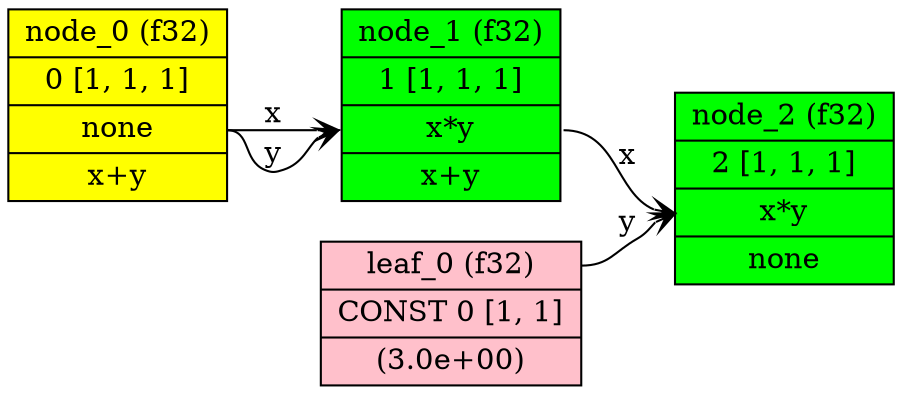 digraph G {
  newrank = true;
  rankdir = LR;
  "00000225cc0f7070" [ style = filled; fillcolor = yellow; shape = record; label="node_0 (f32)|0 [1, 1, 1] | <x>none | <g>x+y"; ]
  "00000225cc0f73a0" [ style = filled; fillcolor = green; shape = record; label="node_1 (f32)|1 [1, 1, 1] | <x>x*y | <g>x+y"; ]
  "00000225cc0f75c0" [ style = filled; fillcolor = green; shape = record; label="node_2 (f32)|2 [1, 1, 1] | <x>x*y | <g>none"; ]
  "00000225cc0f7290" [ style = filled; fillcolor = pink; shape = record; label="<x>leaf_0 (f32)|CONST 0 [1, 1] | (3.0e+00)"; ]
  "00000225cc0f7070":x -> "00000225cc0f73a0":x [ arrowhead = vee; style = solid; label = "x"; ]
  "00000225cc0f7070":x -> "00000225cc0f73a0":x [ arrowhead = vee; style = solid; label = "y"; ]
  "00000225cc0f73a0":x -> "00000225cc0f75c0":x [ arrowhead = vee; style = solid; label = "x"; ]
  "00000225cc0f7290":x -> "00000225cc0f75c0":x [ arrowhead = vee; style = solid; label = "y"; ]
}
